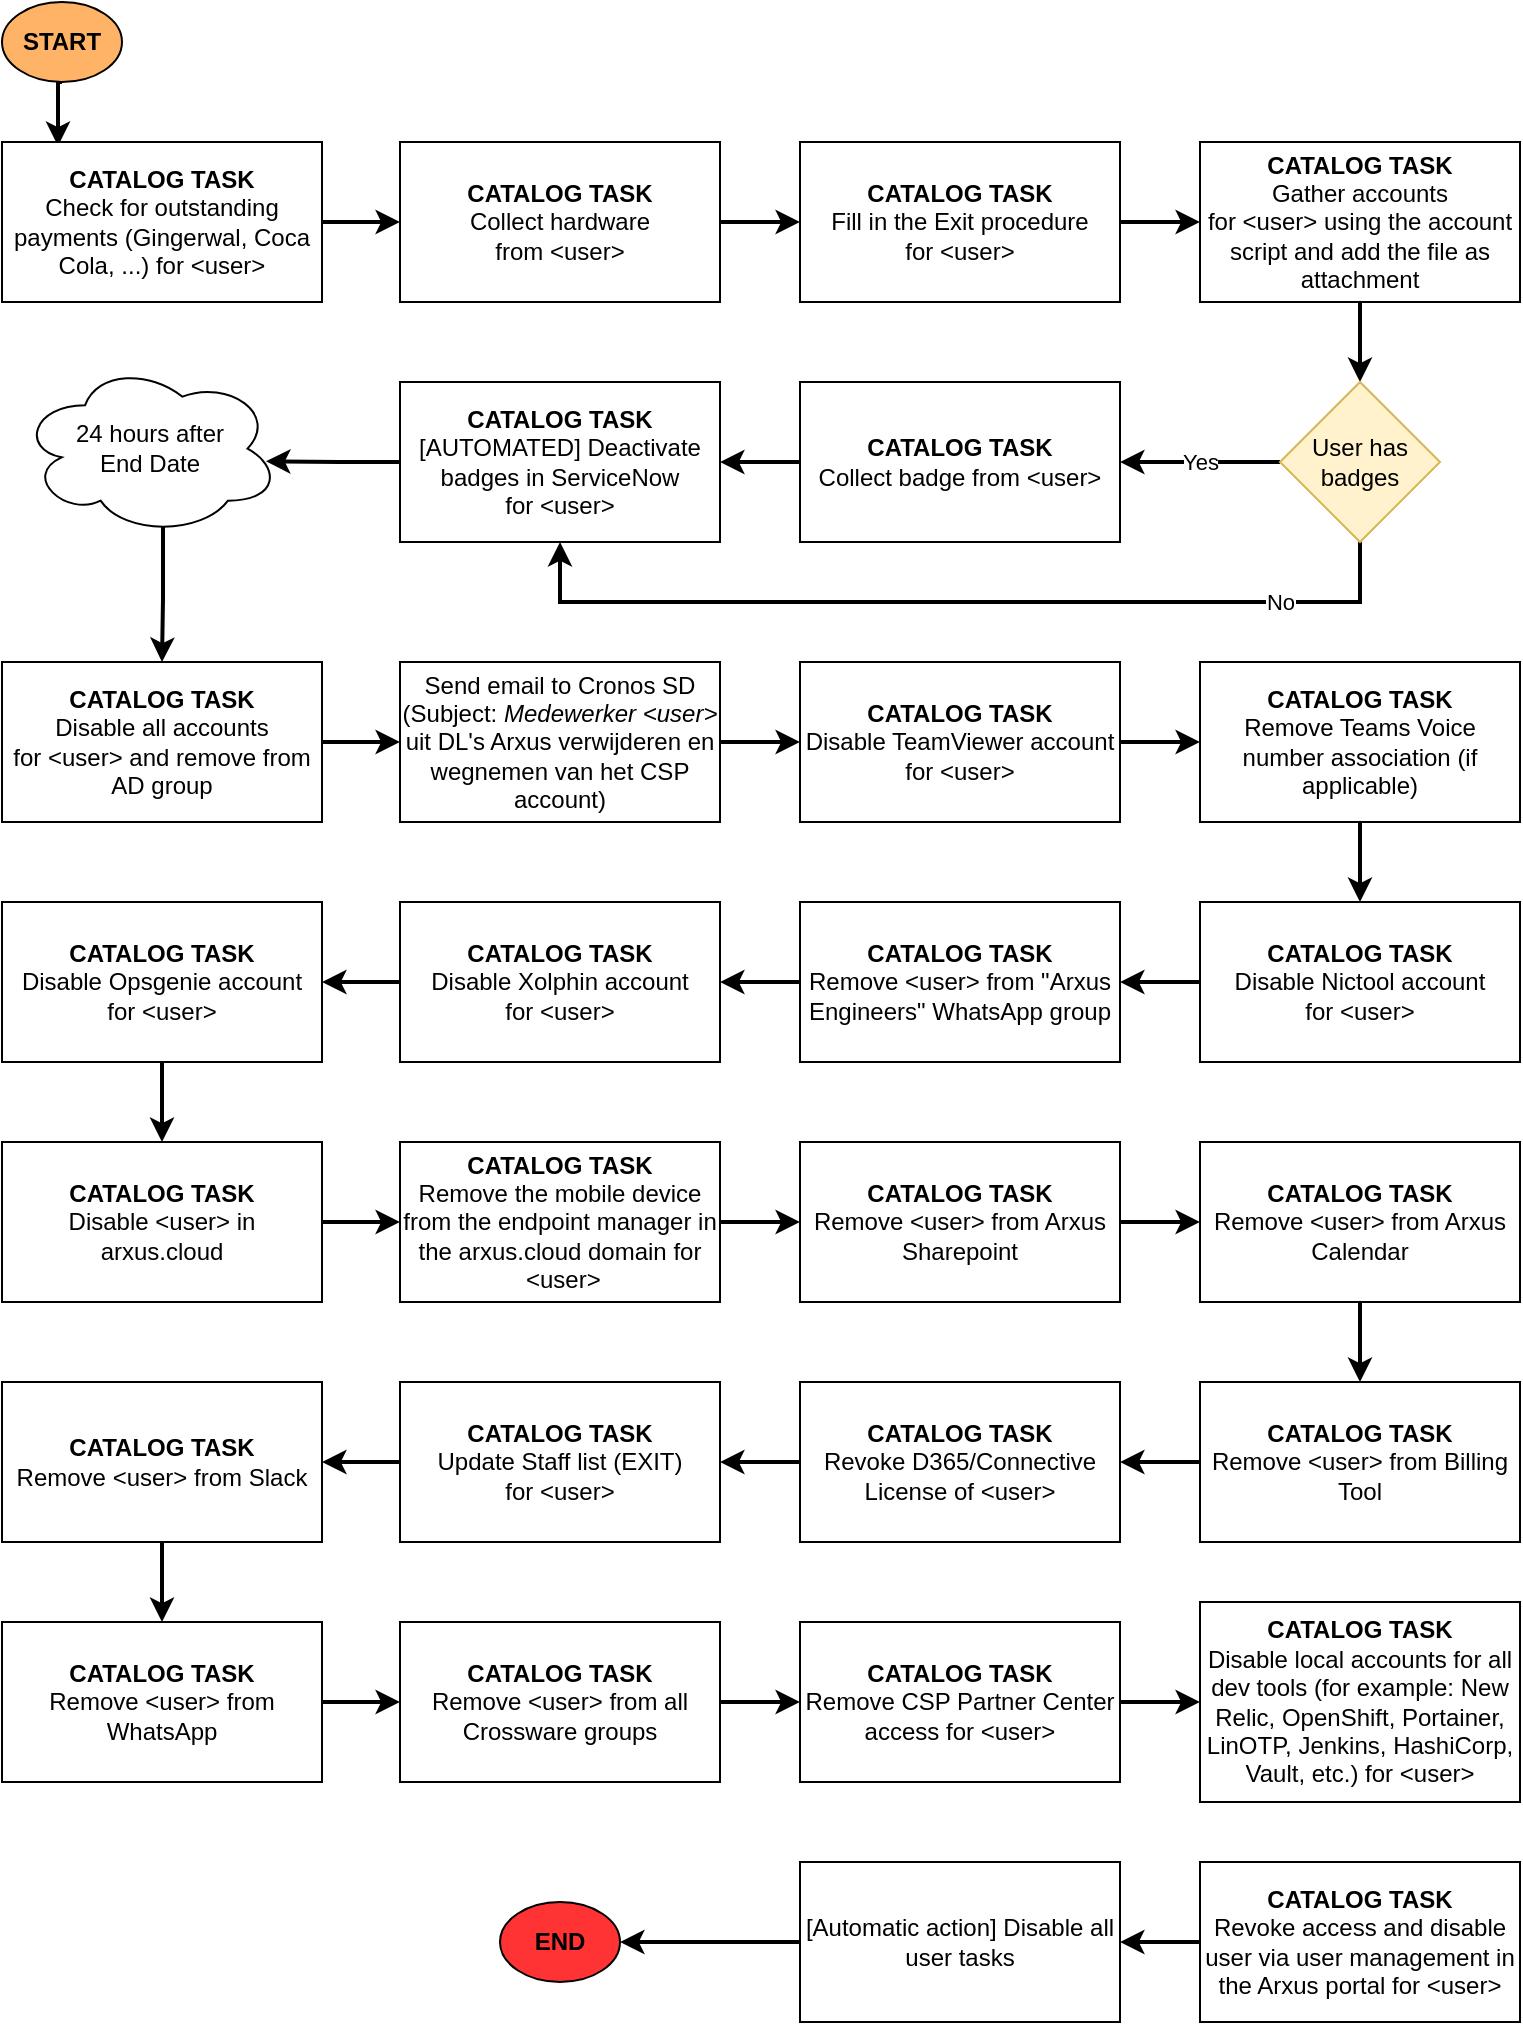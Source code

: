 <mxfile version="16.6.5" type="github">
  <diagram id="Z0VwywWxkh0-yVfvQIWY" name="Page-1">
    <mxGraphModel dx="1422" dy="754" grid="1" gridSize="10" guides="1" tooltips="1" connect="1" arrows="1" fold="1" page="1" pageScale="1" pageWidth="827" pageHeight="1169" math="0" shadow="0">
      <root>
        <mxCell id="0" />
        <mxCell id="1" parent="0" />
        <mxCell id="H05wWGtZs0aGEvXsyEpA-9" style="edgeStyle=orthogonalEdgeStyle;rounded=0;orthogonalLoop=1;jettySize=auto;html=1;exitX=0.5;exitY=1;exitDx=0;exitDy=0;entryX=0.175;entryY=0.025;entryDx=0;entryDy=0;entryPerimeter=0;strokeWidth=2;" edge="1" parent="1" source="H05wWGtZs0aGEvXsyEpA-1" target="H05wWGtZs0aGEvXsyEpA-8">
          <mxGeometry relative="1" as="geometry" />
        </mxCell>
        <mxCell id="H05wWGtZs0aGEvXsyEpA-1" value="START" style="ellipse;whiteSpace=wrap;html=1;fontStyle=1;fillColor=#FFB366;" vertex="1" parent="1">
          <mxGeometry x="11" y="10" width="60" height="40" as="geometry" />
        </mxCell>
        <mxCell id="H05wWGtZs0aGEvXsyEpA-11" style="edgeStyle=orthogonalEdgeStyle;rounded=0;orthogonalLoop=1;jettySize=auto;html=1;exitX=1;exitY=0.5;exitDx=0;exitDy=0;strokeWidth=2;" edge="1" parent="1" source="H05wWGtZs0aGEvXsyEpA-8" target="H05wWGtZs0aGEvXsyEpA-10">
          <mxGeometry relative="1" as="geometry" />
        </mxCell>
        <mxCell id="H05wWGtZs0aGEvXsyEpA-8" value="&lt;b&gt;CATALOG TASK&lt;br&gt;&lt;/b&gt;&lt;span&gt;Check for outstanding payments (Gingerwal, Coca Cola, ...) for&amp;nbsp;&amp;lt;user&amp;gt;&lt;/span&gt;" style="rounded=0;whiteSpace=wrap;html=1;" vertex="1" parent="1">
          <mxGeometry x="11" y="80" width="160" height="80" as="geometry" />
        </mxCell>
        <mxCell id="H05wWGtZs0aGEvXsyEpA-13" style="edgeStyle=orthogonalEdgeStyle;rounded=0;orthogonalLoop=1;jettySize=auto;html=1;exitX=1;exitY=0.5;exitDx=0;exitDy=0;entryX=0;entryY=0.5;entryDx=0;entryDy=0;strokeWidth=2;" edge="1" parent="1" source="H05wWGtZs0aGEvXsyEpA-10" target="H05wWGtZs0aGEvXsyEpA-12">
          <mxGeometry relative="1" as="geometry" />
        </mxCell>
        <mxCell id="H05wWGtZs0aGEvXsyEpA-10" value="&lt;b&gt;CATALOG TASK&lt;br&gt;&lt;/b&gt;&lt;span&gt;Collect hardware from&lt;/span&gt;&lt;span&gt;&amp;nbsp;&amp;lt;user&amp;gt;&lt;/span&gt;" style="rounded=0;whiteSpace=wrap;html=1;" vertex="1" parent="1">
          <mxGeometry x="210" y="80" width="160" height="80" as="geometry" />
        </mxCell>
        <mxCell id="H05wWGtZs0aGEvXsyEpA-15" style="edgeStyle=orthogonalEdgeStyle;rounded=0;orthogonalLoop=1;jettySize=auto;html=1;exitX=1;exitY=0.5;exitDx=0;exitDy=0;entryX=0;entryY=0.5;entryDx=0;entryDy=0;strokeWidth=2;" edge="1" parent="1" source="H05wWGtZs0aGEvXsyEpA-12" target="H05wWGtZs0aGEvXsyEpA-14">
          <mxGeometry relative="1" as="geometry" />
        </mxCell>
        <mxCell id="H05wWGtZs0aGEvXsyEpA-12" value="&lt;b&gt;CATALOG TASK&lt;br&gt;&lt;/b&gt;&lt;span&gt;Fill in the Exit procedure for&lt;/span&gt;&lt;span&gt;&amp;nbsp;&amp;lt;user&amp;gt;&lt;/span&gt;" style="rounded=0;whiteSpace=wrap;html=1;" vertex="1" parent="1">
          <mxGeometry x="410" y="80" width="160" height="80" as="geometry" />
        </mxCell>
        <mxCell id="H05wWGtZs0aGEvXsyEpA-18" style="edgeStyle=orthogonalEdgeStyle;rounded=0;orthogonalLoop=1;jettySize=auto;html=1;exitX=0.5;exitY=1;exitDx=0;exitDy=0;strokeWidth=2;" edge="1" parent="1" source="H05wWGtZs0aGEvXsyEpA-14" target="H05wWGtZs0aGEvXsyEpA-17">
          <mxGeometry relative="1" as="geometry" />
        </mxCell>
        <mxCell id="H05wWGtZs0aGEvXsyEpA-14" value="&lt;b&gt;CATALOG TASK&lt;br&gt;&lt;/b&gt;&lt;span&gt;Gather accounts for&lt;/span&gt;&lt;span&gt;&amp;nbsp;&amp;lt;user&amp;gt;&amp;nbsp;&lt;/span&gt;&lt;span&gt;using the account script and add the file as attachment&lt;/span&gt;" style="rounded=0;whiteSpace=wrap;html=1;" vertex="1" parent="1">
          <mxGeometry x="610" y="80" width="160" height="80" as="geometry" />
        </mxCell>
        <mxCell id="H05wWGtZs0aGEvXsyEpA-21" value="Yes" style="edgeStyle=orthogonalEdgeStyle;rounded=0;orthogonalLoop=1;jettySize=auto;html=1;exitX=0;exitY=0.5;exitDx=0;exitDy=0;strokeWidth=2;" edge="1" parent="1" source="H05wWGtZs0aGEvXsyEpA-17" target="H05wWGtZs0aGEvXsyEpA-20">
          <mxGeometry relative="1" as="geometry" />
        </mxCell>
        <mxCell id="H05wWGtZs0aGEvXsyEpA-27" value="No" style="edgeStyle=orthogonalEdgeStyle;rounded=0;orthogonalLoop=1;jettySize=auto;html=1;exitX=0.5;exitY=1;exitDx=0;exitDy=0;entryX=0.5;entryY=1;entryDx=0;entryDy=0;strokeWidth=2;" edge="1" parent="1" source="H05wWGtZs0aGEvXsyEpA-17" target="H05wWGtZs0aGEvXsyEpA-22">
          <mxGeometry x="-0.696" relative="1" as="geometry">
            <Array as="points">
              <mxPoint x="690" y="310" />
              <mxPoint x="290" y="310" />
            </Array>
            <mxPoint as="offset" />
          </mxGeometry>
        </mxCell>
        <mxCell id="H05wWGtZs0aGEvXsyEpA-17" value="User has badges" style="rhombus;whiteSpace=wrap;html=1;fillColor=#fff2cc;strokeColor=#d6b656;" vertex="1" parent="1">
          <mxGeometry x="650" y="200" width="80" height="80" as="geometry" />
        </mxCell>
        <mxCell id="H05wWGtZs0aGEvXsyEpA-23" style="edgeStyle=orthogonalEdgeStyle;rounded=0;orthogonalLoop=1;jettySize=auto;html=1;exitX=0;exitY=0.5;exitDx=0;exitDy=0;entryX=1;entryY=0.5;entryDx=0;entryDy=0;strokeWidth=2;" edge="1" parent="1" source="H05wWGtZs0aGEvXsyEpA-20" target="H05wWGtZs0aGEvXsyEpA-22">
          <mxGeometry relative="1" as="geometry" />
        </mxCell>
        <mxCell id="H05wWGtZs0aGEvXsyEpA-20" value="&lt;b&gt;CATALOG TASK&lt;br&gt;&lt;/b&gt;&lt;span&gt;Collect badge from&lt;/span&gt;&lt;span&gt;&amp;nbsp;&amp;lt;user&amp;gt;&lt;/span&gt;" style="rounded=0;whiteSpace=wrap;html=1;" vertex="1" parent="1">
          <mxGeometry x="410" y="200" width="160" height="80" as="geometry" />
        </mxCell>
        <mxCell id="H05wWGtZs0aGEvXsyEpA-33" style="edgeStyle=orthogonalEdgeStyle;rounded=0;orthogonalLoop=1;jettySize=auto;html=1;exitX=0;exitY=0.5;exitDx=0;exitDy=0;entryX=0.946;entryY=0.573;entryDx=0;entryDy=0;entryPerimeter=0;strokeWidth=2;" edge="1" parent="1" source="H05wWGtZs0aGEvXsyEpA-22" target="H05wWGtZs0aGEvXsyEpA-29">
          <mxGeometry relative="1" as="geometry" />
        </mxCell>
        <mxCell id="H05wWGtZs0aGEvXsyEpA-22" value="&lt;b&gt;CATALOG TASK&lt;br&gt;&lt;/b&gt;&lt;span&gt;[AUTOMATED] Deactivate badges in ServiceNow for&amp;nbsp;&lt;/span&gt;&lt;span&gt;&amp;lt;user&amp;gt;&lt;/span&gt;" style="rounded=0;whiteSpace=wrap;html=1;" vertex="1" parent="1">
          <mxGeometry x="210" y="200" width="160" height="80" as="geometry" />
        </mxCell>
        <mxCell id="H05wWGtZs0aGEvXsyEpA-32" style="edgeStyle=orthogonalEdgeStyle;rounded=0;orthogonalLoop=1;jettySize=auto;html=1;exitX=0.55;exitY=0.95;exitDx=0;exitDy=0;exitPerimeter=0;strokeWidth=2;" edge="1" parent="1" source="H05wWGtZs0aGEvXsyEpA-29" target="H05wWGtZs0aGEvXsyEpA-31">
          <mxGeometry relative="1" as="geometry" />
        </mxCell>
        <mxCell id="H05wWGtZs0aGEvXsyEpA-29" value="24 hours after&lt;br&gt;End Date" style="ellipse;shape=cloud;whiteSpace=wrap;html=1;" vertex="1" parent="1">
          <mxGeometry x="20" y="190" width="130" height="86.67" as="geometry" />
        </mxCell>
        <mxCell id="H05wWGtZs0aGEvXsyEpA-35" style="edgeStyle=orthogonalEdgeStyle;rounded=0;orthogonalLoop=1;jettySize=auto;html=1;exitX=1;exitY=0.5;exitDx=0;exitDy=0;entryX=0;entryY=0.5;entryDx=0;entryDy=0;strokeWidth=2;" edge="1" parent="1" source="H05wWGtZs0aGEvXsyEpA-31" target="H05wWGtZs0aGEvXsyEpA-34">
          <mxGeometry relative="1" as="geometry" />
        </mxCell>
        <mxCell id="H05wWGtZs0aGEvXsyEpA-31" value="&lt;b&gt;CATALOG TASK&lt;br&gt;&lt;/b&gt;&lt;span&gt;Disable all accounts for&lt;/span&gt;&lt;span&gt;&amp;nbsp;&lt;/span&gt;&lt;span&gt;&amp;lt;user&amp;gt;&amp;nbsp;&lt;/span&gt;&lt;span&gt;and remove from AD group&lt;/span&gt;" style="rounded=0;whiteSpace=wrap;html=1;" vertex="1" parent="1">
          <mxGeometry x="11" y="340" width="160" height="80" as="geometry" />
        </mxCell>
        <mxCell id="H05wWGtZs0aGEvXsyEpA-39" style="edgeStyle=orthogonalEdgeStyle;rounded=0;orthogonalLoop=1;jettySize=auto;html=1;exitX=1;exitY=0.5;exitDx=0;exitDy=0;entryX=0;entryY=0.5;entryDx=0;entryDy=0;strokeWidth=2;" edge="1" parent="1" source="H05wWGtZs0aGEvXsyEpA-34" target="H05wWGtZs0aGEvXsyEpA-38">
          <mxGeometry relative="1" as="geometry" />
        </mxCell>
        <mxCell id="H05wWGtZs0aGEvXsyEpA-34" value="Send email to Cronos SD&lt;br&gt;(Subject:&amp;nbsp;&lt;span&gt;&lt;i&gt;Medewerker&amp;nbsp;&amp;lt;user&amp;gt;&lt;br&gt;&lt;/i&gt;&lt;/span&gt;&lt;span&gt;uit DL&#39;s Arxus verwijderen en wegnemen van het CSP account&lt;/span&gt;)" style="rounded=0;whiteSpace=wrap;html=1;" vertex="1" parent="1">
          <mxGeometry x="210" y="340" width="160" height="80" as="geometry" />
        </mxCell>
        <mxCell id="H05wWGtZs0aGEvXsyEpA-41" style="edgeStyle=orthogonalEdgeStyle;rounded=0;orthogonalLoop=1;jettySize=auto;html=1;exitX=1;exitY=0.5;exitDx=0;exitDy=0;entryX=0;entryY=0.5;entryDx=0;entryDy=0;strokeWidth=2;" edge="1" parent="1" source="H05wWGtZs0aGEvXsyEpA-38" target="H05wWGtZs0aGEvXsyEpA-40">
          <mxGeometry relative="1" as="geometry" />
        </mxCell>
        <mxCell id="H05wWGtZs0aGEvXsyEpA-38" value="&lt;b&gt;CATALOG TASK&lt;br&gt;&lt;/b&gt;&lt;span&gt;Disable TeamViewer account for&lt;/span&gt;&lt;span&gt;&amp;nbsp;&amp;lt;user&amp;gt;&lt;/span&gt;" style="rounded=0;whiteSpace=wrap;html=1;" vertex="1" parent="1">
          <mxGeometry x="410" y="340" width="160" height="80" as="geometry" />
        </mxCell>
        <mxCell id="H05wWGtZs0aGEvXsyEpA-43" style="edgeStyle=orthogonalEdgeStyle;rounded=0;orthogonalLoop=1;jettySize=auto;html=1;exitX=0.5;exitY=1;exitDx=0;exitDy=0;entryX=0.5;entryY=0;entryDx=0;entryDy=0;strokeWidth=2;" edge="1" parent="1" source="H05wWGtZs0aGEvXsyEpA-40" target="H05wWGtZs0aGEvXsyEpA-42">
          <mxGeometry relative="1" as="geometry" />
        </mxCell>
        <mxCell id="H05wWGtZs0aGEvXsyEpA-40" value="&lt;b&gt;CATALOG TASK&lt;br&gt;&lt;/b&gt;&lt;span&gt;Remove Teams Voice number association (if applicable)&lt;/span&gt;" style="rounded=0;whiteSpace=wrap;html=1;" vertex="1" parent="1">
          <mxGeometry x="610" y="340" width="160" height="80" as="geometry" />
        </mxCell>
        <mxCell id="H05wWGtZs0aGEvXsyEpA-45" style="edgeStyle=orthogonalEdgeStyle;rounded=0;orthogonalLoop=1;jettySize=auto;html=1;exitX=0;exitY=0.5;exitDx=0;exitDy=0;entryX=1;entryY=0.5;entryDx=0;entryDy=0;strokeWidth=2;" edge="1" parent="1" source="H05wWGtZs0aGEvXsyEpA-42" target="H05wWGtZs0aGEvXsyEpA-44">
          <mxGeometry relative="1" as="geometry" />
        </mxCell>
        <mxCell id="H05wWGtZs0aGEvXsyEpA-42" value="&lt;b&gt;CATALOG TASK&lt;br&gt;&lt;/b&gt;&lt;span&gt;Disable Nictool account for&lt;/span&gt;&lt;span&gt;&amp;nbsp;&amp;lt;user&amp;gt;&lt;/span&gt;" style="rounded=0;whiteSpace=wrap;html=1;" vertex="1" parent="1">
          <mxGeometry x="610" y="460" width="160" height="80" as="geometry" />
        </mxCell>
        <mxCell id="H05wWGtZs0aGEvXsyEpA-47" style="edgeStyle=orthogonalEdgeStyle;rounded=0;orthogonalLoop=1;jettySize=auto;html=1;exitX=0;exitY=0.5;exitDx=0;exitDy=0;entryX=1;entryY=0.5;entryDx=0;entryDy=0;strokeWidth=2;" edge="1" parent="1" source="H05wWGtZs0aGEvXsyEpA-44" target="H05wWGtZs0aGEvXsyEpA-46">
          <mxGeometry relative="1" as="geometry" />
        </mxCell>
        <mxCell id="H05wWGtZs0aGEvXsyEpA-44" value="&lt;b&gt;CATALOG TASK&lt;br&gt;&lt;/b&gt;&lt;span&gt;Remove&lt;/span&gt;&lt;span&gt;&amp;nbsp;&amp;lt;user&amp;gt; &lt;/span&gt;from &quot;Arxus Engineers&quot; WhatsApp group" style="rounded=0;whiteSpace=wrap;html=1;" vertex="1" parent="1">
          <mxGeometry x="410" y="460" width="160" height="80" as="geometry" />
        </mxCell>
        <mxCell id="H05wWGtZs0aGEvXsyEpA-49" style="edgeStyle=orthogonalEdgeStyle;rounded=0;orthogonalLoop=1;jettySize=auto;html=1;exitX=0;exitY=0.5;exitDx=0;exitDy=0;entryX=1;entryY=0.5;entryDx=0;entryDy=0;strokeWidth=2;" edge="1" parent="1" source="H05wWGtZs0aGEvXsyEpA-46" target="H05wWGtZs0aGEvXsyEpA-48">
          <mxGeometry relative="1" as="geometry" />
        </mxCell>
        <mxCell id="H05wWGtZs0aGEvXsyEpA-46" value="&lt;b&gt;CATALOG TASK&lt;br&gt;&lt;/b&gt;&lt;span&gt;Disable Xolphin account for&amp;nbsp;&lt;/span&gt;&lt;span&gt;&amp;lt;user&amp;gt;&lt;/span&gt;" style="rounded=0;whiteSpace=wrap;html=1;" vertex="1" parent="1">
          <mxGeometry x="210" y="460" width="160" height="80" as="geometry" />
        </mxCell>
        <mxCell id="H05wWGtZs0aGEvXsyEpA-51" style="edgeStyle=orthogonalEdgeStyle;rounded=0;orthogonalLoop=1;jettySize=auto;html=1;exitX=0.5;exitY=1;exitDx=0;exitDy=0;entryX=0.5;entryY=0;entryDx=0;entryDy=0;strokeWidth=2;" edge="1" parent="1" source="H05wWGtZs0aGEvXsyEpA-48" target="H05wWGtZs0aGEvXsyEpA-50">
          <mxGeometry relative="1" as="geometry" />
        </mxCell>
        <mxCell id="H05wWGtZs0aGEvXsyEpA-48" value="&lt;b&gt;CATALOG TASK&lt;br&gt;&lt;/b&gt;Disable&amp;nbsp;&lt;span&gt;Opsgenie &lt;/span&gt;account for&amp;nbsp;&amp;lt;user&amp;gt;" style="rounded=0;whiteSpace=wrap;html=1;" vertex="1" parent="1">
          <mxGeometry x="11" y="460" width="160" height="80" as="geometry" />
        </mxCell>
        <mxCell id="H05wWGtZs0aGEvXsyEpA-53" style="edgeStyle=orthogonalEdgeStyle;rounded=0;orthogonalLoop=1;jettySize=auto;html=1;exitX=1;exitY=0.5;exitDx=0;exitDy=0;entryX=0;entryY=0.5;entryDx=0;entryDy=0;strokeWidth=2;" edge="1" parent="1" source="H05wWGtZs0aGEvXsyEpA-50" target="H05wWGtZs0aGEvXsyEpA-52">
          <mxGeometry relative="1" as="geometry" />
        </mxCell>
        <mxCell id="H05wWGtZs0aGEvXsyEpA-50" value="&lt;b&gt;CATALOG TASK&lt;br&gt;&lt;/b&gt;Disable &amp;lt;user&amp;gt;&amp;nbsp;&lt;span&gt;in arxus.cloud&lt;/span&gt;" style="rounded=0;whiteSpace=wrap;html=1;" vertex="1" parent="1">
          <mxGeometry x="11" y="580" width="160" height="80" as="geometry" />
        </mxCell>
        <mxCell id="H05wWGtZs0aGEvXsyEpA-55" style="edgeStyle=orthogonalEdgeStyle;rounded=0;orthogonalLoop=1;jettySize=auto;html=1;exitX=1;exitY=0.5;exitDx=0;exitDy=0;entryX=0;entryY=0.5;entryDx=0;entryDy=0;strokeWidth=2;" edge="1" parent="1" source="H05wWGtZs0aGEvXsyEpA-52" target="H05wWGtZs0aGEvXsyEpA-54">
          <mxGeometry relative="1" as="geometry" />
        </mxCell>
        <mxCell id="H05wWGtZs0aGEvXsyEpA-52" value="&lt;b&gt;CATALOG TASK&lt;br&gt;&lt;/b&gt;&lt;span&gt;Remove the mobile device from the endpoint manager in the arxus.cloud domain for &lt;/span&gt;&amp;nbsp;&amp;lt;user&amp;gt;" style="rounded=0;whiteSpace=wrap;html=1;" vertex="1" parent="1">
          <mxGeometry x="210" y="580" width="160" height="80" as="geometry" />
        </mxCell>
        <mxCell id="H05wWGtZs0aGEvXsyEpA-57" style="edgeStyle=orthogonalEdgeStyle;rounded=0;orthogonalLoop=1;jettySize=auto;html=1;exitX=1;exitY=0.5;exitDx=0;exitDy=0;strokeWidth=2;" edge="1" parent="1" source="H05wWGtZs0aGEvXsyEpA-54" target="H05wWGtZs0aGEvXsyEpA-56">
          <mxGeometry relative="1" as="geometry" />
        </mxCell>
        <mxCell id="H05wWGtZs0aGEvXsyEpA-54" value="&lt;b&gt;CATALOG TASK&lt;br&gt;&lt;/b&gt;Remove &amp;lt;user&amp;gt;&amp;nbsp;&lt;span&gt;from Arxus Sharepoint&lt;/span&gt;" style="rounded=0;whiteSpace=wrap;html=1;" vertex="1" parent="1">
          <mxGeometry x="410" y="580" width="160" height="80" as="geometry" />
        </mxCell>
        <mxCell id="H05wWGtZs0aGEvXsyEpA-61" style="edgeStyle=orthogonalEdgeStyle;rounded=0;orthogonalLoop=1;jettySize=auto;html=1;exitX=0.5;exitY=1;exitDx=0;exitDy=0;entryX=0.5;entryY=0;entryDx=0;entryDy=0;strokeWidth=2;" edge="1" parent="1" source="H05wWGtZs0aGEvXsyEpA-56" target="H05wWGtZs0aGEvXsyEpA-60">
          <mxGeometry relative="1" as="geometry" />
        </mxCell>
        <mxCell id="H05wWGtZs0aGEvXsyEpA-56" value="&lt;b&gt;CATALOG TASK&lt;br&gt;&lt;/b&gt;Remove &amp;lt;user&amp;gt;&amp;nbsp;from Arxus Calendar" style="rounded=0;whiteSpace=wrap;html=1;" vertex="1" parent="1">
          <mxGeometry x="610" y="580" width="160" height="80" as="geometry" />
        </mxCell>
        <mxCell id="H05wWGtZs0aGEvXsyEpA-63" style="edgeStyle=orthogonalEdgeStyle;rounded=0;orthogonalLoop=1;jettySize=auto;html=1;exitX=0;exitY=0.5;exitDx=0;exitDy=0;strokeWidth=2;" edge="1" parent="1" source="H05wWGtZs0aGEvXsyEpA-60" target="H05wWGtZs0aGEvXsyEpA-62">
          <mxGeometry relative="1" as="geometry" />
        </mxCell>
        <mxCell id="H05wWGtZs0aGEvXsyEpA-60" value="&lt;b&gt;CATALOG TASK&lt;br&gt;&lt;/b&gt;Remove &amp;lt;user&amp;gt;&amp;nbsp;from Billing Tool" style="rounded=0;whiteSpace=wrap;html=1;" vertex="1" parent="1">
          <mxGeometry x="610" y="700" width="160" height="80" as="geometry" />
        </mxCell>
        <mxCell id="H05wWGtZs0aGEvXsyEpA-65" style="edgeStyle=orthogonalEdgeStyle;rounded=0;orthogonalLoop=1;jettySize=auto;html=1;exitX=0;exitY=0.5;exitDx=0;exitDy=0;entryX=1;entryY=0.5;entryDx=0;entryDy=0;strokeWidth=2;" edge="1" parent="1" source="H05wWGtZs0aGEvXsyEpA-62" target="H05wWGtZs0aGEvXsyEpA-64">
          <mxGeometry relative="1" as="geometry" />
        </mxCell>
        <mxCell id="H05wWGtZs0aGEvXsyEpA-62" value="&lt;b&gt;CATALOG TASK&lt;br&gt;&lt;/b&gt;&lt;span&gt;Revoke D365/Connective License of&amp;nbsp;&lt;/span&gt;&amp;lt;user&amp;gt;" style="rounded=0;whiteSpace=wrap;html=1;" vertex="1" parent="1">
          <mxGeometry x="410" y="700" width="160" height="80" as="geometry" />
        </mxCell>
        <mxCell id="H05wWGtZs0aGEvXsyEpA-67" style="edgeStyle=orthogonalEdgeStyle;rounded=0;orthogonalLoop=1;jettySize=auto;html=1;exitX=0;exitY=0.5;exitDx=0;exitDy=0;entryX=1;entryY=0.5;entryDx=0;entryDy=0;strokeWidth=2;" edge="1" parent="1" source="H05wWGtZs0aGEvXsyEpA-64" target="H05wWGtZs0aGEvXsyEpA-66">
          <mxGeometry relative="1" as="geometry" />
        </mxCell>
        <mxCell id="H05wWGtZs0aGEvXsyEpA-64" value="&lt;b&gt;CATALOG TASK&lt;br&gt;&lt;/b&gt;&lt;span&gt;Update Staff list (EXIT) for&lt;/span&gt;&lt;span&gt;&amp;nbsp;&lt;/span&gt;&amp;lt;user&amp;gt;" style="rounded=0;whiteSpace=wrap;html=1;" vertex="1" parent="1">
          <mxGeometry x="210" y="700" width="160" height="80" as="geometry" />
        </mxCell>
        <mxCell id="H05wWGtZs0aGEvXsyEpA-69" style="edgeStyle=orthogonalEdgeStyle;rounded=0;orthogonalLoop=1;jettySize=auto;html=1;exitX=0.5;exitY=1;exitDx=0;exitDy=0;entryX=0.5;entryY=0;entryDx=0;entryDy=0;strokeWidth=2;" edge="1" parent="1" source="H05wWGtZs0aGEvXsyEpA-66" target="H05wWGtZs0aGEvXsyEpA-68">
          <mxGeometry relative="1" as="geometry" />
        </mxCell>
        <mxCell id="H05wWGtZs0aGEvXsyEpA-66" value="&lt;b&gt;CATALOG TASK&lt;br&gt;&lt;/b&gt;Remove &amp;lt;user&amp;gt;&amp;nbsp;&lt;span&gt;from Slack&lt;/span&gt;" style="rounded=0;whiteSpace=wrap;html=1;" vertex="1" parent="1">
          <mxGeometry x="11" y="700" width="160" height="80" as="geometry" />
        </mxCell>
        <mxCell id="H05wWGtZs0aGEvXsyEpA-71" style="edgeStyle=orthogonalEdgeStyle;rounded=0;orthogonalLoop=1;jettySize=auto;html=1;exitX=1;exitY=0.5;exitDx=0;exitDy=0;entryX=0;entryY=0.5;entryDx=0;entryDy=0;strokeWidth=2;" edge="1" parent="1" source="H05wWGtZs0aGEvXsyEpA-68" target="H05wWGtZs0aGEvXsyEpA-70">
          <mxGeometry relative="1" as="geometry" />
        </mxCell>
        <mxCell id="H05wWGtZs0aGEvXsyEpA-68" value="&lt;b&gt;CATALOG TASK&lt;br&gt;&lt;/b&gt;Remove &amp;lt;user&amp;gt;&amp;nbsp;&lt;span&gt;from WhatsApp&lt;/span&gt;" style="rounded=0;whiteSpace=wrap;html=1;" vertex="1" parent="1">
          <mxGeometry x="11" y="820" width="160" height="80" as="geometry" />
        </mxCell>
        <mxCell id="H05wWGtZs0aGEvXsyEpA-75" style="edgeStyle=orthogonalEdgeStyle;rounded=0;orthogonalLoop=1;jettySize=auto;html=1;exitX=1;exitY=0.5;exitDx=0;exitDy=0;entryX=0;entryY=0.5;entryDx=0;entryDy=0;strokeWidth=2;" edge="1" parent="1" source="H05wWGtZs0aGEvXsyEpA-70" target="H05wWGtZs0aGEvXsyEpA-72">
          <mxGeometry relative="1" as="geometry" />
        </mxCell>
        <mxCell id="H05wWGtZs0aGEvXsyEpA-70" value="&lt;b&gt;CATALOG TASK&lt;br&gt;&lt;/b&gt;Remove &amp;lt;user&amp;gt;&amp;nbsp;&lt;span&gt;from all Crossware groups&lt;/span&gt;" style="rounded=0;whiteSpace=wrap;html=1;" vertex="1" parent="1">
          <mxGeometry x="210" y="820" width="160" height="80" as="geometry" />
        </mxCell>
        <mxCell id="H05wWGtZs0aGEvXsyEpA-74" style="edgeStyle=orthogonalEdgeStyle;rounded=0;orthogonalLoop=1;jettySize=auto;html=1;exitX=1;exitY=0.5;exitDx=0;exitDy=0;strokeWidth=2;" edge="1" parent="1" source="H05wWGtZs0aGEvXsyEpA-72" target="H05wWGtZs0aGEvXsyEpA-73">
          <mxGeometry relative="1" as="geometry" />
        </mxCell>
        <mxCell id="H05wWGtZs0aGEvXsyEpA-72" value="&lt;b&gt;CATALOG TASK&lt;br&gt;&lt;/b&gt;&lt;span&gt;Remove CSP Partner Center access for&amp;nbsp;&lt;/span&gt;&amp;lt;user&amp;gt;" style="rounded=0;whiteSpace=wrap;html=1;" vertex="1" parent="1">
          <mxGeometry x="410" y="820" width="160" height="80" as="geometry" />
        </mxCell>
        <mxCell id="H05wWGtZs0aGEvXsyEpA-73" value="&lt;b&gt;CATALOG TASK&lt;br&gt;&lt;/b&gt;&lt;span&gt;Disable local accounts for all dev tools (for example: New Relic, OpenShift, Portainer, LinOTP, Jenkins, HashiCorp, Vault, etc.) for &lt;/span&gt;&amp;lt;user&amp;gt;" style="rounded=0;whiteSpace=wrap;html=1;" vertex="1" parent="1">
          <mxGeometry x="610" y="810" width="160" height="100" as="geometry" />
        </mxCell>
        <mxCell id="H05wWGtZs0aGEvXsyEpA-78" style="edgeStyle=orthogonalEdgeStyle;rounded=0;orthogonalLoop=1;jettySize=auto;html=1;exitX=0;exitY=0.5;exitDx=0;exitDy=0;entryX=1;entryY=0.5;entryDx=0;entryDy=0;strokeWidth=2;" edge="1" parent="1" source="H05wWGtZs0aGEvXsyEpA-76" target="H05wWGtZs0aGEvXsyEpA-77">
          <mxGeometry relative="1" as="geometry" />
        </mxCell>
        <mxCell id="H05wWGtZs0aGEvXsyEpA-76" value="&lt;b&gt;CATALOG TASK&lt;br&gt;&lt;/b&gt;&lt;span&gt;Revoke access and disable user via user management in the Arxus portal for &lt;/span&gt;&amp;lt;user&amp;gt;" style="rounded=0;whiteSpace=wrap;html=1;" vertex="1" parent="1">
          <mxGeometry x="610" y="940" width="160" height="80" as="geometry" />
        </mxCell>
        <mxCell id="H05wWGtZs0aGEvXsyEpA-80" style="edgeStyle=orthogonalEdgeStyle;rounded=0;orthogonalLoop=1;jettySize=auto;html=1;exitX=0;exitY=0.5;exitDx=0;exitDy=0;strokeWidth=2;" edge="1" parent="1" source="H05wWGtZs0aGEvXsyEpA-77" target="H05wWGtZs0aGEvXsyEpA-79">
          <mxGeometry relative="1" as="geometry" />
        </mxCell>
        <mxCell id="H05wWGtZs0aGEvXsyEpA-77" value="[Automatic action] Disable all user tasks" style="rounded=0;whiteSpace=wrap;html=1;" vertex="1" parent="1">
          <mxGeometry x="410" y="940" width="160" height="80" as="geometry" />
        </mxCell>
        <mxCell id="H05wWGtZs0aGEvXsyEpA-79" value="END" style="ellipse;whiteSpace=wrap;html=1;fontStyle=1;fillColor=#FF3333;" vertex="1" parent="1">
          <mxGeometry x="260" y="960" width="60" height="40" as="geometry" />
        </mxCell>
      </root>
    </mxGraphModel>
  </diagram>
</mxfile>
